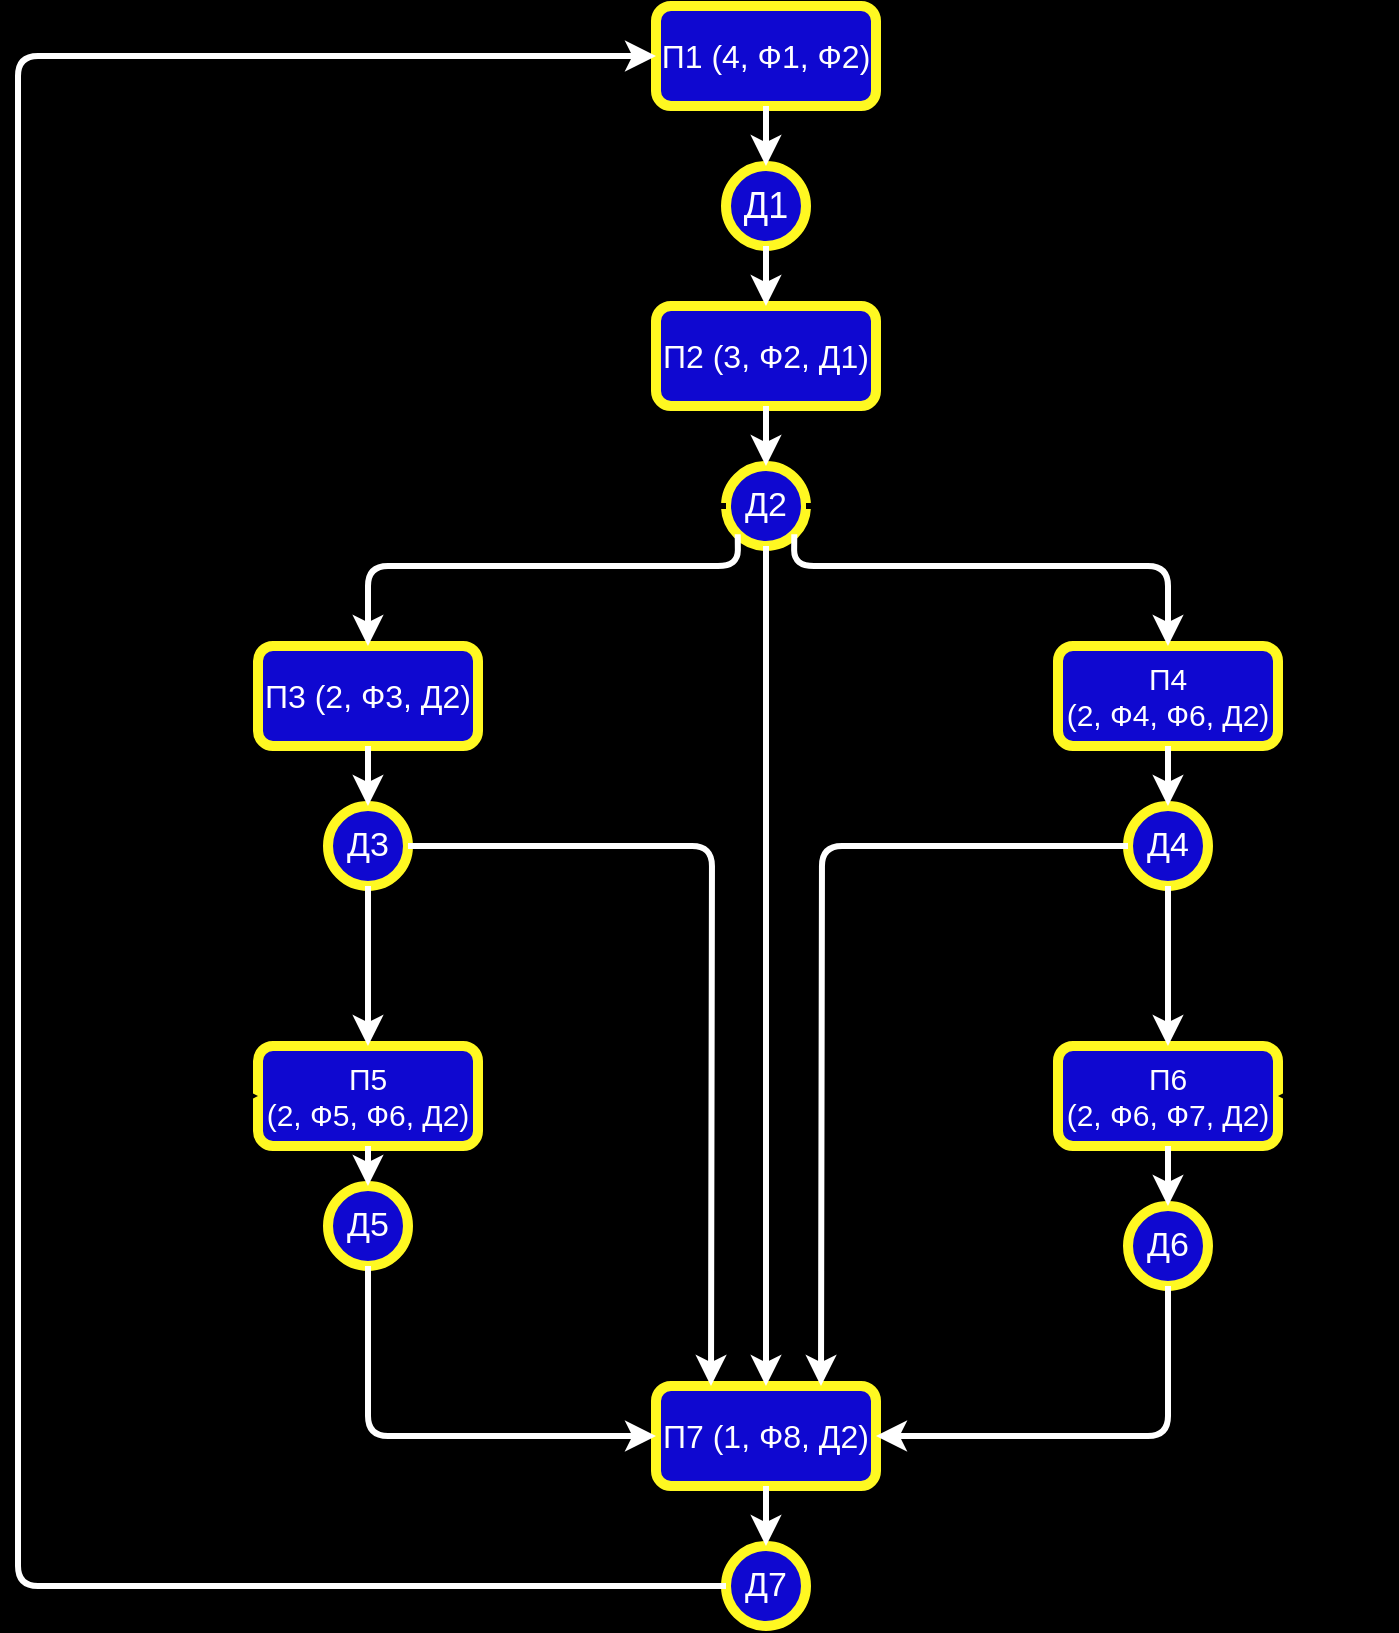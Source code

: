 <mxfile version="14.6.11" type="github">
  <diagram id="NQUca6iFrGdpErx9BD0C" name="Page-1">
    <mxGraphModel dx="1221" dy="644" grid="0" gridSize="10" guides="1" tooltips="1" connect="1" arrows="1" fold="1" page="1" pageScale="1" pageWidth="827" pageHeight="1169" background="#000000" math="0" shadow="0">
      <root>
        <mxCell id="0" />
        <mxCell id="1" parent="0" />
        <mxCell id="kikHyL2zl7gTklkctfnL-1" value="&lt;font style=&quot;font-size: 16px&quot; color=&quot;#ffffff&quot;&gt;П1 (4, Ф1, Ф2)&lt;/font&gt;" style="rounded=1;whiteSpace=wrap;html=1;fillColor=#0F08D0;fontColor=#FFFF00;strokeColor=#FFF821;strokeWidth=5;" vertex="1" parent="1">
          <mxGeometry x="359" y="40" width="110" height="50" as="geometry" />
        </mxCell>
        <mxCell id="kikHyL2zl7gTklkctfnL-2" value="&lt;font style=&quot;font-size: 18px&quot;&gt;Д1&lt;/font&gt;" style="ellipse;whiteSpace=wrap;html=1;aspect=fixed;fillColor=#0F08D0;fontColor=#FFFFFF;strokeColor=#FFF821;strokeWidth=5;" vertex="1" parent="1">
          <mxGeometry x="394" y="120" width="40" height="40" as="geometry" />
        </mxCell>
        <mxCell id="kikHyL2zl7gTklkctfnL-3" value="&lt;font style=&quot;font-size: 16px&quot;&gt;П2 (3, Ф2, Д1)&lt;/font&gt;" style="rounded=1;whiteSpace=wrap;html=1;fillColor=#0F08D0;fontColor=#FFFFFF;strokeColor=#FFF821;strokeWidth=5;" vertex="1" parent="1">
          <mxGeometry x="359" y="190" width="110" height="50" as="geometry" />
        </mxCell>
        <mxCell id="kikHyL2zl7gTklkctfnL-4" value="&lt;font style=&quot;font-size: 17px&quot;&gt;Д2&lt;/font&gt;" style="ellipse;whiteSpace=wrap;html=1;aspect=fixed;fillColor=#0F08D0;fontColor=#FFFFFF;strokeColor=#FFF821;strokeWidth=5;" vertex="1" parent="1">
          <mxGeometry x="394" y="270" width="40" height="40" as="geometry" />
        </mxCell>
        <mxCell id="kikHyL2zl7gTklkctfnL-5" value="&lt;font style=&quot;font-size: 16px&quot;&gt;П3 (2, Ф3, Д2)&lt;/font&gt;" style="rounded=1;whiteSpace=wrap;html=1;fillColor=#0F08D0;fontColor=#FFFFFF;strokeColor=#FFF821;strokeWidth=5;" vertex="1" parent="1">
          <mxGeometry x="160" y="360" width="110" height="50" as="geometry" />
        </mxCell>
        <mxCell id="kikHyL2zl7gTklkctfnL-6" value="&lt;span style=&quot;font-size: 17px&quot;&gt;Д3&lt;/span&gt;" style="ellipse;whiteSpace=wrap;html=1;aspect=fixed;fillColor=#0F08D0;fontColor=#FFFFFF;strokeColor=#FFF821;strokeWidth=5;" vertex="1" parent="1">
          <mxGeometry x="195" y="440" width="40" height="40" as="geometry" />
        </mxCell>
        <mxCell id="kikHyL2zl7gTklkctfnL-7" value="&lt;font style=&quot;font-size: 15px&quot;&gt;П4&lt;br&gt;(2, Ф4, Ф6, Д2)&lt;/font&gt;" style="rounded=1;whiteSpace=wrap;html=1;fillColor=#0F08D0;fontColor=#FFFFFF;strokeColor=#FFF821;strokeWidth=5;" vertex="1" parent="1">
          <mxGeometry x="560" y="360" width="110" height="50" as="geometry" />
        </mxCell>
        <mxCell id="kikHyL2zl7gTklkctfnL-8" value="&lt;span style=&quot;font-size: 17px&quot;&gt;Д4&lt;/span&gt;" style="ellipse;whiteSpace=wrap;html=1;aspect=fixed;fillColor=#0F08D0;fontColor=#FFFFFF;strokeColor=#FFF821;strokeWidth=5;" vertex="1" parent="1">
          <mxGeometry x="595" y="440" width="40" height="40" as="geometry" />
        </mxCell>
        <mxCell id="kikHyL2zl7gTklkctfnL-9" value="&lt;font style=&quot;font-size: 15px&quot;&gt;П6&lt;br&gt;(2, Ф6, Ф7, Д2)&lt;/font&gt;" style="rounded=1;whiteSpace=wrap;html=1;fillColor=#0F08D0;fontColor=#FFFFFF;strokeColor=#FFF821;strokeWidth=5;" vertex="1" parent="1">
          <mxGeometry x="560" y="560" width="110" height="50" as="geometry" />
        </mxCell>
        <mxCell id="kikHyL2zl7gTklkctfnL-10" value="&lt;span style=&quot;font-size: 17px&quot;&gt;Д6&lt;/span&gt;" style="ellipse;whiteSpace=wrap;html=1;aspect=fixed;fillColor=#0F08D0;fontColor=#FFFFFF;strokeColor=#FFF821;strokeWidth=5;" vertex="1" parent="1">
          <mxGeometry x="595" y="640" width="40" height="40" as="geometry" />
        </mxCell>
        <mxCell id="kikHyL2zl7gTklkctfnL-11" value="&lt;font style=&quot;font-size: 15px&quot;&gt;П5&lt;br&gt;(2, Ф5, Ф6, Д2)&lt;/font&gt;" style="rounded=1;whiteSpace=wrap;html=1;fillColor=#0F08D0;fontColor=#FFFFFF;strokeColor=#FFF821;strokeWidth=5;" vertex="1" parent="1">
          <mxGeometry x="160" y="560" width="110" height="50" as="geometry" />
        </mxCell>
        <mxCell id="kikHyL2zl7gTklkctfnL-12" value="&lt;span style=&quot;font-size: 17px&quot;&gt;Д5&lt;/span&gt;" style="ellipse;whiteSpace=wrap;html=1;aspect=fixed;fillColor=#0F08D0;fontColor=#FFFFFF;strokeColor=#FFF821;strokeWidth=5;" vertex="1" parent="1">
          <mxGeometry x="195" y="630" width="40" height="40" as="geometry" />
        </mxCell>
        <mxCell id="kikHyL2zl7gTklkctfnL-13" value="&lt;font style=&quot;font-size: 16px&quot;&gt;П7 (1, Ф8, Д2)&lt;/font&gt;" style="rounded=1;whiteSpace=wrap;html=1;fillColor=#0F08D0;fontColor=#FFFFFF;strokeColor=#FFF821;strokeWidth=5;" vertex="1" parent="1">
          <mxGeometry x="359" y="730" width="110" height="50" as="geometry" />
        </mxCell>
        <mxCell id="kikHyL2zl7gTklkctfnL-14" value="&lt;span style=&quot;font-size: 17px&quot;&gt;Д7&lt;/span&gt;" style="ellipse;whiteSpace=wrap;html=1;aspect=fixed;fillColor=#0F08D0;fontColor=#FFFFFF;strokeColor=#FFF821;strokeWidth=5;" vertex="1" parent="1">
          <mxGeometry x="394" y="810" width="40" height="40" as="geometry" />
        </mxCell>
        <mxCell id="kikHyL2zl7gTklkctfnL-16" value="" style="endArrow=classic;html=1;exitX=0.5;exitY=1;exitDx=0;exitDy=0;entryX=0.5;entryY=0;entryDx=0;entryDy=0;strokeWidth=3;endFill=1;strokeColor=#FFFFFF;" edge="1" parent="1" source="kikHyL2zl7gTklkctfnL-2" target="kikHyL2zl7gTklkctfnL-3">
          <mxGeometry width="50" height="50" relative="1" as="geometry">
            <mxPoint x="390" y="320" as="sourcePoint" />
            <mxPoint x="440" y="270" as="targetPoint" />
          </mxGeometry>
        </mxCell>
        <mxCell id="kikHyL2zl7gTklkctfnL-17" value="" style="endArrow=classic;html=1;exitX=0.5;exitY=1;exitDx=0;exitDy=0;strokeWidth=3;endFill=1;entryX=0.5;entryY=0;entryDx=0;entryDy=0;strokeColor=#FFFFFF;" edge="1" parent="1" source="kikHyL2zl7gTklkctfnL-1" target="kikHyL2zl7gTklkctfnL-2">
          <mxGeometry width="50" height="50" relative="1" as="geometry">
            <mxPoint x="424" y="160" as="sourcePoint" />
            <mxPoint x="414" y="110" as="targetPoint" />
          </mxGeometry>
        </mxCell>
        <mxCell id="kikHyL2zl7gTklkctfnL-18" value="" style="endArrow=classic;html=1;exitX=0;exitY=1;exitDx=0;exitDy=0;entryX=0.5;entryY=0;entryDx=0;entryDy=0;strokeWidth=3;endFill=1;strokeColor=#FFFFFF;" edge="1" parent="1" source="kikHyL2zl7gTklkctfnL-4" target="kikHyL2zl7gTklkctfnL-5">
          <mxGeometry width="50" height="50" relative="1" as="geometry">
            <mxPoint x="434" y="170" as="sourcePoint" />
            <mxPoint x="434" y="210" as="targetPoint" />
            <Array as="points">
              <mxPoint x="400" y="320" />
              <mxPoint x="215" y="320" />
            </Array>
          </mxGeometry>
        </mxCell>
        <mxCell id="kikHyL2zl7gTklkctfnL-19" value="" style="endArrow=classic;html=1;exitX=1;exitY=1;exitDx=0;exitDy=0;entryX=0.5;entryY=0;entryDx=0;entryDy=0;strokeWidth=3;endFill=1;strokeColor=#FFFFFF;" edge="1" parent="1" source="kikHyL2zl7gTklkctfnL-4" target="kikHyL2zl7gTklkctfnL-7">
          <mxGeometry width="50" height="50" relative="1" as="geometry">
            <mxPoint x="653.858" y="270.002" as="sourcePoint" />
            <mxPoint x="469" y="335.86" as="targetPoint" />
            <Array as="points">
              <mxPoint x="428" y="320" />
              <mxPoint x="615" y="320" />
            </Array>
          </mxGeometry>
        </mxCell>
        <mxCell id="kikHyL2zl7gTklkctfnL-20" value="" style="endArrow=classic;html=1;exitX=0.5;exitY=1;exitDx=0;exitDy=0;entryX=0.5;entryY=0;entryDx=0;entryDy=0;strokeWidth=3;endFill=1;strokeColor=#FFFFFF;" edge="1" parent="1" source="kikHyL2zl7gTklkctfnL-3" target="kikHyL2zl7gTklkctfnL-4">
          <mxGeometry width="50" height="50" relative="1" as="geometry">
            <mxPoint x="424" y="160" as="sourcePoint" />
            <mxPoint x="424" y="200" as="targetPoint" />
          </mxGeometry>
        </mxCell>
        <mxCell id="kikHyL2zl7gTklkctfnL-21" value="" style="endArrow=classic;html=1;exitX=0.5;exitY=1;exitDx=0;exitDy=0;entryX=0.5;entryY=0;entryDx=0;entryDy=0;strokeWidth=3;endFill=1;strokeColor=#FFFFFF;" edge="1" parent="1" source="kikHyL2zl7gTklkctfnL-7" target="kikHyL2zl7gTklkctfnL-8">
          <mxGeometry width="50" height="50" relative="1" as="geometry">
            <mxPoint x="434" y="170" as="sourcePoint" />
            <mxPoint x="434" y="210" as="targetPoint" />
          </mxGeometry>
        </mxCell>
        <mxCell id="kikHyL2zl7gTklkctfnL-22" value="" style="endArrow=classic;html=1;exitX=0.5;exitY=1;exitDx=0;exitDy=0;entryX=0.5;entryY=0;entryDx=0;entryDy=0;strokeWidth=3;endFill=1;strokeColor=#FFFFFF;" edge="1" parent="1" source="kikHyL2zl7gTklkctfnL-5" target="kikHyL2zl7gTklkctfnL-6">
          <mxGeometry width="50" height="50" relative="1" as="geometry">
            <mxPoint x="444" y="180" as="sourcePoint" />
            <mxPoint x="444" y="220" as="targetPoint" />
          </mxGeometry>
        </mxCell>
        <mxCell id="kikHyL2zl7gTklkctfnL-23" value="" style="endArrow=classic;html=1;exitX=0.5;exitY=1;exitDx=0;exitDy=0;entryX=0.5;entryY=0;entryDx=0;entryDy=0;strokeWidth=3;endFill=1;strokeColor=#FFFFFF;" edge="1" parent="1" source="kikHyL2zl7gTklkctfnL-9" target="kikHyL2zl7gTklkctfnL-10">
          <mxGeometry width="50" height="50" relative="1" as="geometry">
            <mxPoint x="454" y="190" as="sourcePoint" />
            <mxPoint x="454" y="230" as="targetPoint" />
          </mxGeometry>
        </mxCell>
        <mxCell id="kikHyL2zl7gTklkctfnL-24" value="" style="endArrow=classic;html=1;exitX=0.5;exitY=1;exitDx=0;exitDy=0;entryX=0.5;entryY=0;entryDx=0;entryDy=0;strokeWidth=3;endFill=1;strokeColor=#FFFFFF;" edge="1" parent="1" source="kikHyL2zl7gTklkctfnL-11" target="kikHyL2zl7gTklkctfnL-12">
          <mxGeometry width="50" height="50" relative="1" as="geometry">
            <mxPoint x="464" y="200" as="sourcePoint" />
            <mxPoint x="464" y="240" as="targetPoint" />
          </mxGeometry>
        </mxCell>
        <mxCell id="kikHyL2zl7gTklkctfnL-25" value="" style="endArrow=classic;html=1;exitX=0.5;exitY=1;exitDx=0;exitDy=0;entryX=0.5;entryY=0;entryDx=0;entryDy=0;strokeWidth=3;endFill=1;strokeColor=#FFFFFF;" edge="1" parent="1" source="kikHyL2zl7gTklkctfnL-8" target="kikHyL2zl7gTklkctfnL-9">
          <mxGeometry width="50" height="50" relative="1" as="geometry">
            <mxPoint x="474" y="210" as="sourcePoint" />
            <mxPoint x="474" y="250" as="targetPoint" />
          </mxGeometry>
        </mxCell>
        <mxCell id="kikHyL2zl7gTklkctfnL-26" value="" style="endArrow=classic;html=1;exitX=0.5;exitY=1;exitDx=0;exitDy=0;entryX=0.5;entryY=0;entryDx=0;entryDy=0;strokeWidth=3;endFill=1;strokeColor=#FFFFFF;" edge="1" parent="1" source="kikHyL2zl7gTklkctfnL-6" target="kikHyL2zl7gTklkctfnL-11">
          <mxGeometry width="50" height="50" relative="1" as="geometry">
            <mxPoint x="484" y="220" as="sourcePoint" />
            <mxPoint x="484" y="260" as="targetPoint" />
          </mxGeometry>
        </mxCell>
        <mxCell id="kikHyL2zl7gTklkctfnL-27" value="" style="endArrow=classic;html=1;exitX=1;exitY=0.5;exitDx=0;exitDy=0;entryX=1;entryY=0.5;entryDx=0;entryDy=0;strokeWidth=3;endFill=1;" edge="1" parent="1" source="kikHyL2zl7gTklkctfnL-4" target="kikHyL2zl7gTklkctfnL-9">
          <mxGeometry width="50" height="50" relative="1" as="geometry">
            <mxPoint x="494" y="230" as="sourcePoint" />
            <mxPoint x="494" y="270" as="targetPoint" />
            <Array as="points">
              <mxPoint x="720" y="290" />
              <mxPoint x="720" y="585" />
            </Array>
          </mxGeometry>
        </mxCell>
        <mxCell id="kikHyL2zl7gTklkctfnL-28" value="" style="endArrow=classic;html=1;exitX=0;exitY=0.5;exitDx=0;exitDy=0;entryX=0;entryY=0.5;entryDx=0;entryDy=0;strokeWidth=3;endFill=1;" edge="1" parent="1" source="kikHyL2zl7gTklkctfnL-4" target="kikHyL2zl7gTklkctfnL-11">
          <mxGeometry width="50" height="50" relative="1" as="geometry">
            <mxPoint x="504" y="240" as="sourcePoint" />
            <mxPoint x="504" y="280" as="targetPoint" />
            <Array as="points">
              <mxPoint x="110" y="290" />
              <mxPoint x="110" y="585" />
            </Array>
          </mxGeometry>
        </mxCell>
        <mxCell id="kikHyL2zl7gTklkctfnL-31" value="" style="endArrow=classic;html=1;exitX=0.5;exitY=1;exitDx=0;exitDy=0;entryX=0;entryY=0.5;entryDx=0;entryDy=0;strokeWidth=3;endFill=1;strokeColor=#FFFFFF;" edge="1" parent="1" source="kikHyL2zl7gTklkctfnL-12" target="kikHyL2zl7gTklkctfnL-13">
          <mxGeometry width="50" height="50" relative="1" as="geometry">
            <mxPoint x="514" y="250" as="sourcePoint" />
            <mxPoint x="514" y="290" as="targetPoint" />
            <Array as="points">
              <mxPoint x="215" y="755" />
            </Array>
          </mxGeometry>
        </mxCell>
        <mxCell id="kikHyL2zl7gTklkctfnL-32" value="" style="endArrow=classic;html=1;exitX=0.5;exitY=1;exitDx=0;exitDy=0;entryX=1;entryY=0.5;entryDx=0;entryDy=0;strokeWidth=3;endFill=1;strokeColor=#FFFFFF;" edge="1" parent="1" source="kikHyL2zl7gTklkctfnL-10" target="kikHyL2zl7gTklkctfnL-13">
          <mxGeometry width="50" height="50" relative="1" as="geometry">
            <mxPoint x="524" y="260" as="sourcePoint" />
            <mxPoint x="524" y="300" as="targetPoint" />
            <Array as="points">
              <mxPoint x="615" y="755" />
            </Array>
          </mxGeometry>
        </mxCell>
        <mxCell id="kikHyL2zl7gTklkctfnL-42" value="" style="endArrow=classic;html=1;exitX=0;exitY=0.5;exitDx=0;exitDy=0;entryX=0;entryY=0.5;entryDx=0;entryDy=0;strokeWidth=3;endFill=1;strokeColor=#FFFFFF;" edge="1" parent="1" source="kikHyL2zl7gTklkctfnL-14" target="kikHyL2zl7gTklkctfnL-1">
          <mxGeometry width="50" height="50" relative="1" as="geometry">
            <mxPoint x="584" y="320" as="sourcePoint" />
            <mxPoint x="584" y="360" as="targetPoint" />
            <Array as="points">
              <mxPoint x="40" y="830" />
              <mxPoint x="40" y="65" />
            </Array>
          </mxGeometry>
        </mxCell>
        <mxCell id="kikHyL2zl7gTklkctfnL-43" value="" style="endArrow=classic;html=1;exitX=0;exitY=0.5;exitDx=0;exitDy=0;strokeWidth=3;endFill=1;entryX=0.75;entryY=0;entryDx=0;entryDy=0;strokeColor=#FFFFFF;" edge="1" parent="1" source="kikHyL2zl7gTklkctfnL-8" target="kikHyL2zl7gTklkctfnL-13">
          <mxGeometry width="50" height="50" relative="1" as="geometry">
            <mxPoint x="594" y="330" as="sourcePoint" />
            <mxPoint x="442" y="720" as="targetPoint" />
            <Array as="points">
              <mxPoint x="442" y="460" />
            </Array>
          </mxGeometry>
        </mxCell>
        <mxCell id="kikHyL2zl7gTklkctfnL-44" value="" style="endArrow=classic;html=1;exitX=1;exitY=0.5;exitDx=0;exitDy=0;entryX=0.25;entryY=0;entryDx=0;entryDy=0;strokeWidth=3;endFill=1;strokeColor=#FFFFFF;" edge="1" parent="1" source="kikHyL2zl7gTklkctfnL-6" target="kikHyL2zl7gTklkctfnL-13">
          <mxGeometry width="50" height="50" relative="1" as="geometry">
            <mxPoint x="604" y="340" as="sourcePoint" />
            <mxPoint x="604" y="380" as="targetPoint" />
            <Array as="points">
              <mxPoint x="387" y="460" />
            </Array>
          </mxGeometry>
        </mxCell>
        <mxCell id="kikHyL2zl7gTklkctfnL-47" value="" style="endArrow=classic;html=1;exitX=0.5;exitY=1;exitDx=0;exitDy=0;entryX=0.5;entryY=0;entryDx=0;entryDy=0;strokeWidth=3;endFill=1;strokeColor=#FFFFFF;" edge="1" parent="1" source="kikHyL2zl7gTklkctfnL-4" target="kikHyL2zl7gTklkctfnL-13">
          <mxGeometry width="50" height="50" relative="1" as="geometry">
            <mxPoint x="424" y="250" as="sourcePoint" />
            <mxPoint x="424" y="280" as="targetPoint" />
          </mxGeometry>
        </mxCell>
        <mxCell id="kikHyL2zl7gTklkctfnL-48" value="" style="endArrow=classic;html=1;exitX=0.5;exitY=1;exitDx=0;exitDy=0;entryX=0.5;entryY=0;entryDx=0;entryDy=0;strokeWidth=3;endFill=1;strokeColor=#FFFFFF;" edge="1" parent="1" source="kikHyL2zl7gTklkctfnL-13" target="kikHyL2zl7gTklkctfnL-14">
          <mxGeometry width="50" height="50" relative="1" as="geometry">
            <mxPoint x="424" y="320" as="sourcePoint" />
            <mxPoint x="424" y="740" as="targetPoint" />
          </mxGeometry>
        </mxCell>
      </root>
    </mxGraphModel>
  </diagram>
</mxfile>

